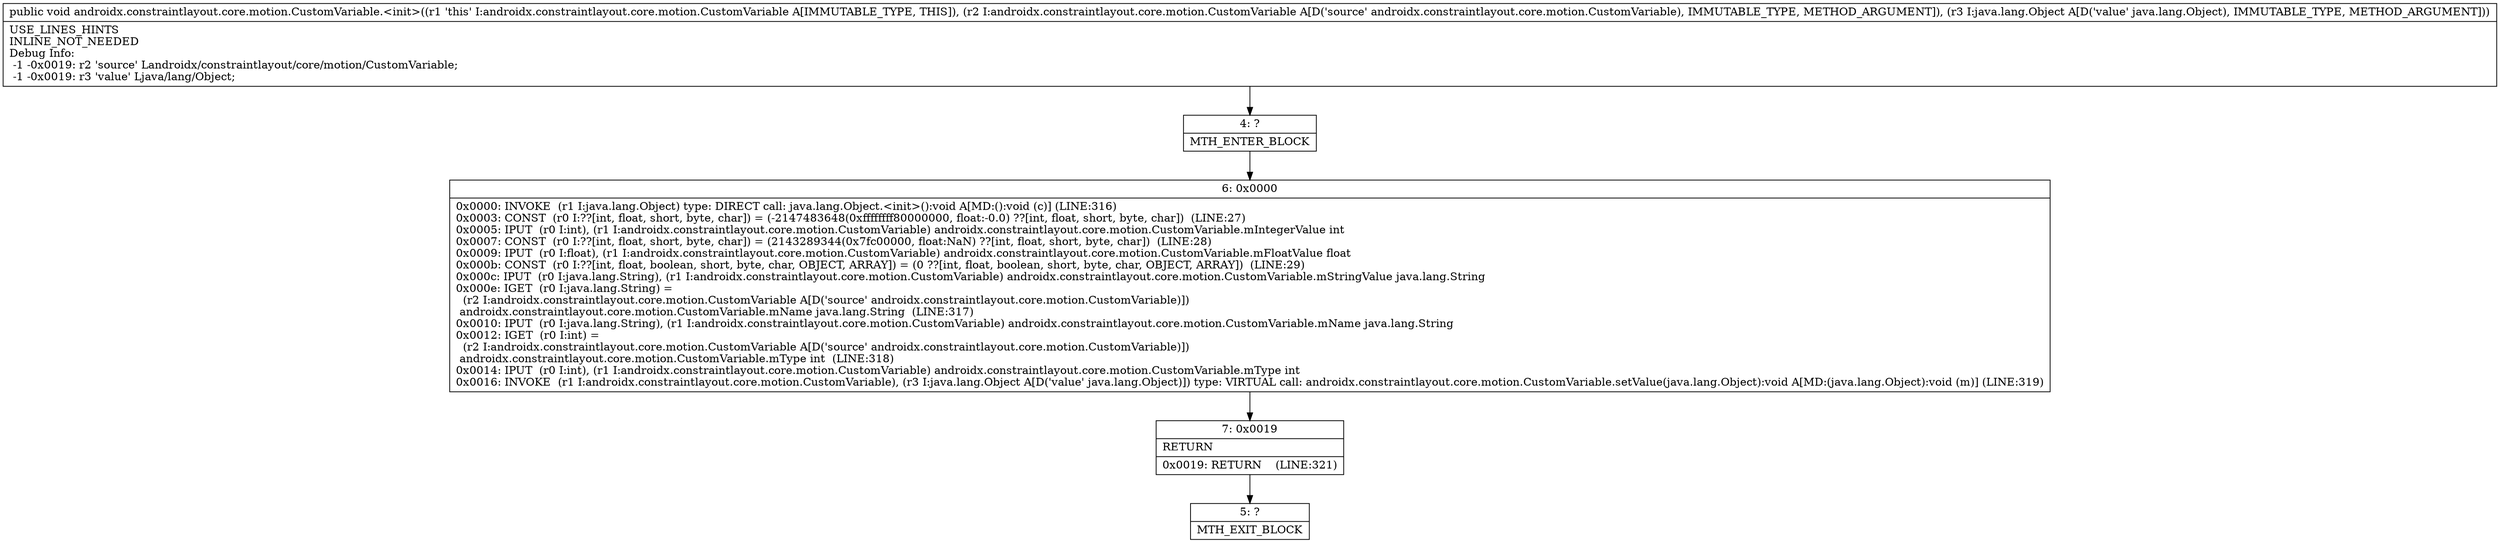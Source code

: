 digraph "CFG forandroidx.constraintlayout.core.motion.CustomVariable.\<init\>(Landroidx\/constraintlayout\/core\/motion\/CustomVariable;Ljava\/lang\/Object;)V" {
Node_4 [shape=record,label="{4\:\ ?|MTH_ENTER_BLOCK\l}"];
Node_6 [shape=record,label="{6\:\ 0x0000|0x0000: INVOKE  (r1 I:java.lang.Object) type: DIRECT call: java.lang.Object.\<init\>():void A[MD:():void (c)] (LINE:316)\l0x0003: CONST  (r0 I:??[int, float, short, byte, char]) = (\-2147483648(0xffffffff80000000, float:\-0.0) ??[int, float, short, byte, char])  (LINE:27)\l0x0005: IPUT  (r0 I:int), (r1 I:androidx.constraintlayout.core.motion.CustomVariable) androidx.constraintlayout.core.motion.CustomVariable.mIntegerValue int \l0x0007: CONST  (r0 I:??[int, float, short, byte, char]) = (2143289344(0x7fc00000, float:NaN) ??[int, float, short, byte, char])  (LINE:28)\l0x0009: IPUT  (r0 I:float), (r1 I:androidx.constraintlayout.core.motion.CustomVariable) androidx.constraintlayout.core.motion.CustomVariable.mFloatValue float \l0x000b: CONST  (r0 I:??[int, float, boolean, short, byte, char, OBJECT, ARRAY]) = (0 ??[int, float, boolean, short, byte, char, OBJECT, ARRAY])  (LINE:29)\l0x000c: IPUT  (r0 I:java.lang.String), (r1 I:androidx.constraintlayout.core.motion.CustomVariable) androidx.constraintlayout.core.motion.CustomVariable.mStringValue java.lang.String \l0x000e: IGET  (r0 I:java.lang.String) = \l  (r2 I:androidx.constraintlayout.core.motion.CustomVariable A[D('source' androidx.constraintlayout.core.motion.CustomVariable)])\l androidx.constraintlayout.core.motion.CustomVariable.mName java.lang.String  (LINE:317)\l0x0010: IPUT  (r0 I:java.lang.String), (r1 I:androidx.constraintlayout.core.motion.CustomVariable) androidx.constraintlayout.core.motion.CustomVariable.mName java.lang.String \l0x0012: IGET  (r0 I:int) = \l  (r2 I:androidx.constraintlayout.core.motion.CustomVariable A[D('source' androidx.constraintlayout.core.motion.CustomVariable)])\l androidx.constraintlayout.core.motion.CustomVariable.mType int  (LINE:318)\l0x0014: IPUT  (r0 I:int), (r1 I:androidx.constraintlayout.core.motion.CustomVariable) androidx.constraintlayout.core.motion.CustomVariable.mType int \l0x0016: INVOKE  (r1 I:androidx.constraintlayout.core.motion.CustomVariable), (r3 I:java.lang.Object A[D('value' java.lang.Object)]) type: VIRTUAL call: androidx.constraintlayout.core.motion.CustomVariable.setValue(java.lang.Object):void A[MD:(java.lang.Object):void (m)] (LINE:319)\l}"];
Node_7 [shape=record,label="{7\:\ 0x0019|RETURN\l|0x0019: RETURN    (LINE:321)\l}"];
Node_5 [shape=record,label="{5\:\ ?|MTH_EXIT_BLOCK\l}"];
MethodNode[shape=record,label="{public void androidx.constraintlayout.core.motion.CustomVariable.\<init\>((r1 'this' I:androidx.constraintlayout.core.motion.CustomVariable A[IMMUTABLE_TYPE, THIS]), (r2 I:androidx.constraintlayout.core.motion.CustomVariable A[D('source' androidx.constraintlayout.core.motion.CustomVariable), IMMUTABLE_TYPE, METHOD_ARGUMENT]), (r3 I:java.lang.Object A[D('value' java.lang.Object), IMMUTABLE_TYPE, METHOD_ARGUMENT]))  | USE_LINES_HINTS\lINLINE_NOT_NEEDED\lDebug Info:\l  \-1 \-0x0019: r2 'source' Landroidx\/constraintlayout\/core\/motion\/CustomVariable;\l  \-1 \-0x0019: r3 'value' Ljava\/lang\/Object;\l}"];
MethodNode -> Node_4;Node_4 -> Node_6;
Node_6 -> Node_7;
Node_7 -> Node_5;
}

